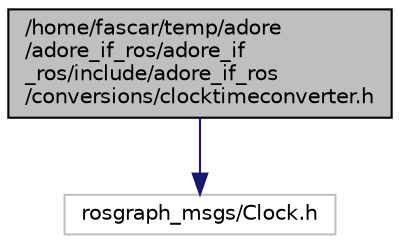 digraph "/home/fascar/temp/adore/adore_if_ros/adore_if_ros/include/adore_if_ros/conversions/clocktimeconverter.h"
{
 // LATEX_PDF_SIZE
  edge [fontname="Helvetica",fontsize="10",labelfontname="Helvetica",labelfontsize="10"];
  node [fontname="Helvetica",fontsize="10",shape=record];
  Node1 [label="/home/fascar/temp/adore\l/adore_if_ros/adore_if\l_ros/include/adore_if_ros\l/conversions/clocktimeconverter.h",height=0.2,width=0.4,color="black", fillcolor="grey75", style="filled", fontcolor="black",tooltip=" "];
  Node1 -> Node2 [color="midnightblue",fontsize="10",style="solid",fontname="Helvetica"];
  Node2 [label="rosgraph_msgs/Clock.h",height=0.2,width=0.4,color="grey75", fillcolor="white", style="filled",tooltip=" "];
}
